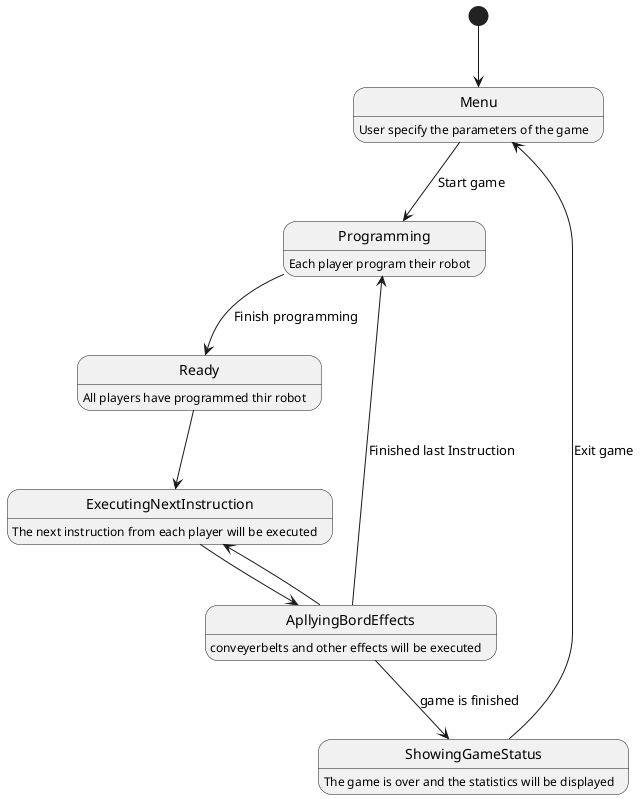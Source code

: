 @startuml

[*] --> Menu
Menu : User specify the parameters of the game
Menu --> Programming : Start game
Programming : Each player program their robot
Programming --> Ready : Finish programming
Ready : All players have programmed thir robot
Ready --> ExecutingNextInstruction
ExecutingNextInstruction : The next instruction from each player will be executed 
ExecutingNextInstruction --> ApllyingBordEffects
ApllyingBordEffects : conveyerbelts and other effects will be executed
ApllyingBordEffects --> ExecutingNextInstruction
ApllyingBordEffects --> Programming : Finished last Instruction
ApllyingBordEffects --> ShowingGameStatus : game is finished
ShowingGameStatus : The game is over and the statistics will be displayed
ShowingGameStatus --> Menu : Exit game

@enduml